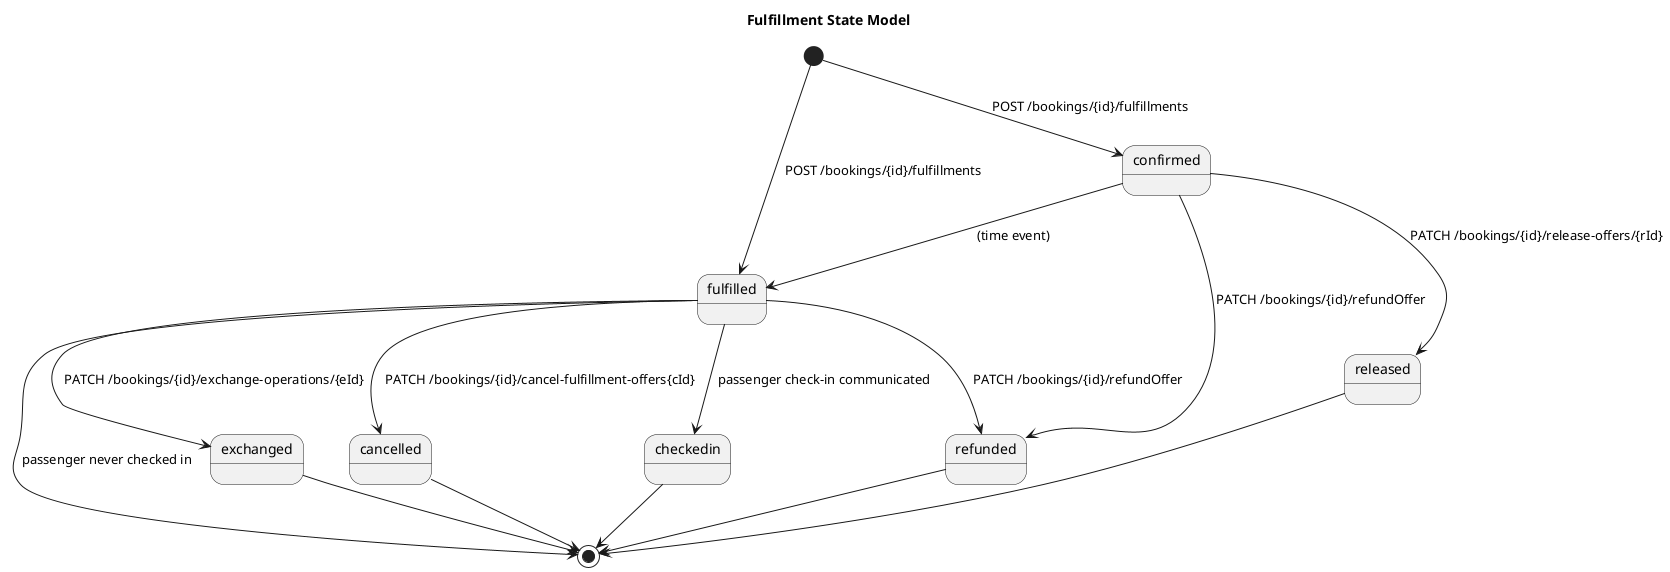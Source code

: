 @startuml fulfillment-state-model
title "Fulfillment State Model"
[*] --> confirmed: POST /bookings/{id}/fulfillments
[*] --> fulfilled: POST /bookings/{id}/fulfillments
confirmed --> fulfilled: (time event)
fulfilled --> checkedin: passenger check-in communicated 
confirmed --> refunded: PATCH /bookings/{id}/refundOffer
confirmed --> released: PATCH /bookings/{id}/release-offers/{rId}
fulfilled --> refunded: PATCH /bookings/{id}/refundOffer
fulfilled --> exchanged: PATCH /bookings/{id}/exchange-operations/{eId}
fulfilled --> [*]: passenger never checked in
fulfilled --> cancelled: PATCH /bookings/{id}/cancel-fulfillment-offers{cId}
checkedin --> [*]
refunded --> [*]
exchanged --> [*]
released --> [*]
cancelled --> [*]
@enduml